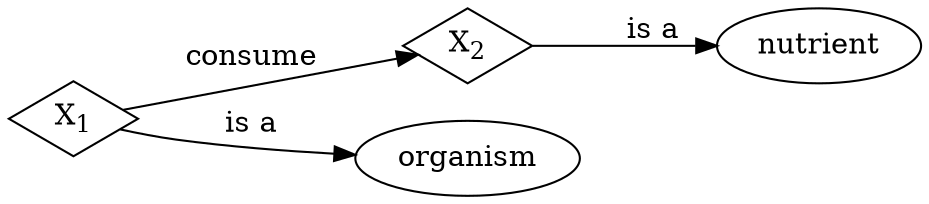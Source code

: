 digraph {
	graph [rankdir=LR];
	x1 [label=<X<SUB>1</SUB>>, shape=diamond];
	x2 [label=<X<SUB>2</SUB>>, shape=diamond];
	x1 -> x2[label=" consume"];
	x1 -> organism[label=" is a"];
	x2 -> nutrient[label=" is a"];
}